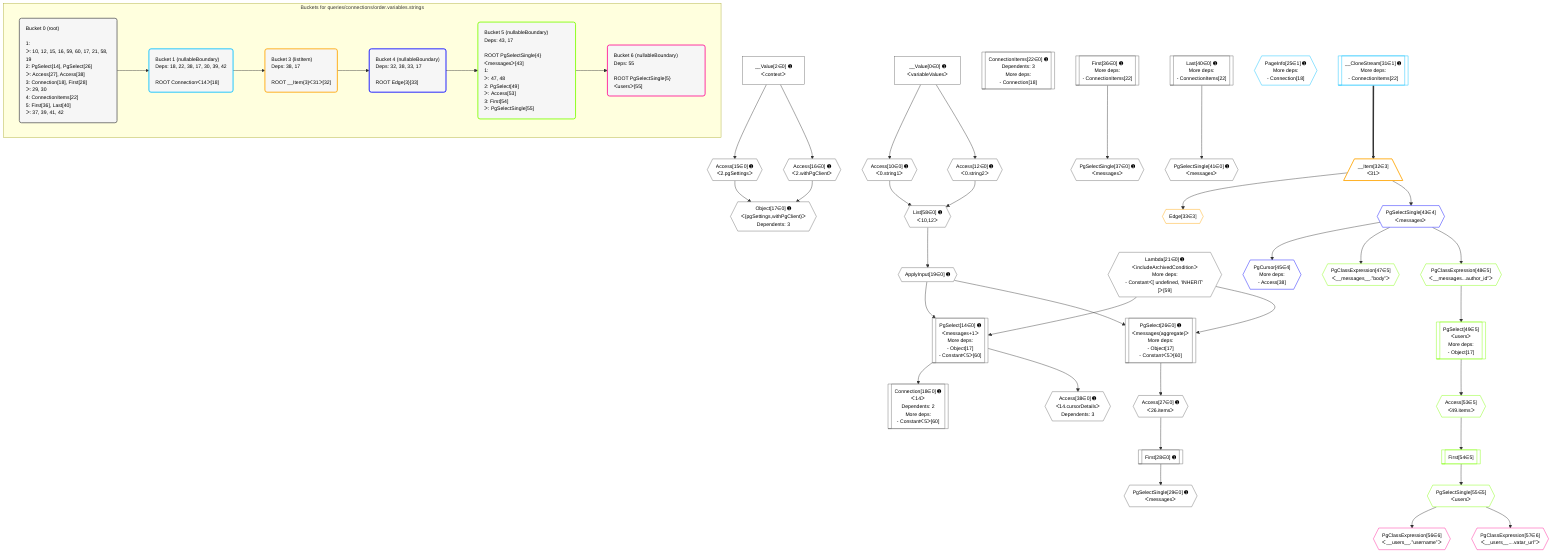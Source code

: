 %%{init: {'themeVariables': { 'fontSize': '12px'}}}%%
graph TD
    classDef path fill:#eee,stroke:#000,color:#000
    classDef plan fill:#fff,stroke-width:1px,color:#000
    classDef itemplan fill:#fff,stroke-width:2px,color:#000
    classDef unbatchedplan fill:#dff,stroke-width:1px,color:#000
    classDef sideeffectplan fill:#fcc,stroke-width:2px,color:#000
    classDef bucket fill:#f6f6f6,color:#000,stroke-width:2px,text-align:left

    subgraph "Buckets for queries/connections/order.variables.strings"
    Bucket0("Bucket 0 (root)<br /><br />1: <br />ᐳ: 10, 12, 15, 16, 59, 60, 17, 21, 58, 19<br />2: PgSelect[14], PgSelect[26]<br />ᐳ: Access[27], Access[38]<br />3: Connection[18], First[28]<br />ᐳ: 29, 30<br />4: ConnectionItems[22]<br />5: First[36], Last[40]<br />ᐳ: 37, 39, 41, 42"):::bucket
    Bucket1("Bucket 1 (nullableBoundary)<br />Deps: 18, 22, 38, 17, 30, 39, 42<br /><br />ROOT Connectionᐸ14ᐳ[18]"):::bucket
    Bucket3("Bucket 3 (listItem)<br />Deps: 38, 17<br /><br />ROOT __Item{3}ᐸ31ᐳ[32]"):::bucket
    Bucket4("Bucket 4 (nullableBoundary)<br />Deps: 32, 38, 33, 17<br /><br />ROOT Edge{3}[33]"):::bucket
    Bucket5("Bucket 5 (nullableBoundary)<br />Deps: 43, 17<br /><br />ROOT PgSelectSingle{4}ᐸmessagesᐳ[43]<br />1: <br />ᐳ: 47, 48<br />2: PgSelect[49]<br />ᐳ: Access[53]<br />3: First[54]<br />ᐳ: PgSelectSingle[55]"):::bucket
    Bucket6("Bucket 6 (nullableBoundary)<br />Deps: 55<br /><br />ROOT PgSelectSingle{5}ᐸusersᐳ[55]"):::bucket
    end
    Bucket0 --> Bucket1
    Bucket1 --> Bucket3
    Bucket3 --> Bucket4
    Bucket4 --> Bucket5
    Bucket5 --> Bucket6

    %% plan dependencies
    PgSelect14[["PgSelect[14∈0] ➊<br />ᐸmessages+1ᐳ<br />More deps:<br />- Object[17]<br />- Constantᐸ5ᐳ[60]"]]:::plan
    ApplyInput19{{"ApplyInput[19∈0] ➊"}}:::plan
    Lambda21{{"Lambda[21∈0] ➊<br />ᐸincludeArchivedConditionᐳ<br />More deps:<br />- Constantᐸ[ undefined, 'INHERIT' ]ᐳ[59]"}}:::plan
    ApplyInput19 & Lambda21 --> PgSelect14
    PgSelect26[["PgSelect[26∈0] ➊<br />ᐸmessages(aggregate)ᐳ<br />More deps:<br />- Object[17]<br />- Constantᐸ5ᐳ[60]"]]:::plan
    ApplyInput19 & Lambda21 --> PgSelect26
    Object17{{"Object[17∈0] ➊<br />ᐸ{pgSettings,withPgClient}ᐳ<br />Dependents: 3"}}:::plan
    Access15{{"Access[15∈0] ➊<br />ᐸ2.pgSettingsᐳ"}}:::plan
    Access16{{"Access[16∈0] ➊<br />ᐸ2.withPgClientᐳ"}}:::plan
    Access15 & Access16 --> Object17
    Connection18[["Connection[18∈0] ➊<br />ᐸ14ᐳ<br />Dependents: 2<br />More deps:<br />- Constantᐸ5ᐳ[60]"]]:::plan
    PgSelect14 --> Connection18
    List58{{"List[58∈0] ➊<br />ᐸ10,12ᐳ"}}:::plan
    Access10{{"Access[10∈0] ➊<br />ᐸ0.string1ᐳ"}}:::plan
    Access12{{"Access[12∈0] ➊<br />ᐸ0.string2ᐳ"}}:::plan
    Access10 & Access12 --> List58
    __Value0["__Value[0∈0] ➊<br />ᐸvariableValuesᐳ"]:::plan
    __Value0 --> Access10
    __Value0 --> Access12
    __Value2["__Value[2∈0] ➊<br />ᐸcontextᐳ"]:::plan
    __Value2 --> Access15
    __Value2 --> Access16
    List58 --> ApplyInput19
    ConnectionItems22[["ConnectionItems[22∈0] ➊<br />Dependents: 3<br />More deps:<br />- Connection[18]"]]:::plan
    Access27{{"Access[27∈0] ➊<br />ᐸ26.itemsᐳ"}}:::plan
    PgSelect26 --> Access27
    First28[["First[28∈0] ➊"]]:::plan
    Access27 --> First28
    PgSelectSingle29{{"PgSelectSingle[29∈0] ➊<br />ᐸmessagesᐳ"}}:::plan
    First28 --> PgSelectSingle29
    First36[["First[36∈0] ➊<br />More deps:<br />- ConnectionItems[22]"]]:::plan
    PgSelectSingle37{{"PgSelectSingle[37∈0] ➊<br />ᐸmessagesᐳ"}}:::plan
    First36 --> PgSelectSingle37
    Access38{{"Access[38∈0] ➊<br />ᐸ14.cursorDetailsᐳ<br />Dependents: 3"}}:::plan
    PgSelect14 --> Access38
    Last40[["Last[40∈0] ➊<br />More deps:<br />- ConnectionItems[22]"]]:::plan
    PgSelectSingle41{{"PgSelectSingle[41∈0] ➊<br />ᐸmessagesᐳ"}}:::plan
    Last40 --> PgSelectSingle41
    PageInfo25{{"PageInfo[25∈1] ➊<br />More deps:<br />- Connection[18]"}}:::plan
    __CloneStream31[["__CloneStream[31∈1] ➊<br />More deps:<br />- ConnectionItems[22]"]]:::plan
    __Item32[/"__Item[32∈3]<br />ᐸ31ᐳ"\]:::itemplan
    __CloneStream31 ==> __Item32
    Edge33{{"Edge[33∈3]"}}:::plan
    __Item32 --> Edge33
    PgCursor45{{"PgCursor[45∈4]<br />More deps:<br />- Access[38]"}}:::plan
    PgSelectSingle43{{"PgSelectSingle[43∈4]<br />ᐸmessagesᐳ"}}:::plan
    PgSelectSingle43 --> PgCursor45
    __Item32 --> PgSelectSingle43
    PgSelect49[["PgSelect[49∈5]<br />ᐸusersᐳ<br />More deps:<br />- Object[17]"]]:::plan
    PgClassExpression48{{"PgClassExpression[48∈5]<br />ᐸ__messages...author_id”ᐳ"}}:::plan
    PgClassExpression48 --> PgSelect49
    PgClassExpression47{{"PgClassExpression[47∈5]<br />ᐸ__messages__.”body”ᐳ"}}:::plan
    PgSelectSingle43 --> PgClassExpression47
    PgSelectSingle43 --> PgClassExpression48
    Access53{{"Access[53∈5]<br />ᐸ49.itemsᐳ"}}:::plan
    PgSelect49 --> Access53
    First54[["First[54∈5]"]]:::plan
    Access53 --> First54
    PgSelectSingle55{{"PgSelectSingle[55∈5]<br />ᐸusersᐳ"}}:::plan
    First54 --> PgSelectSingle55
    PgClassExpression56{{"PgClassExpression[56∈6]<br />ᐸ__users__.”username”ᐳ"}}:::plan
    PgSelectSingle55 --> PgClassExpression56
    PgClassExpression57{{"PgClassExpression[57∈6]<br />ᐸ__users__....vatar_url”ᐳ"}}:::plan
    PgSelectSingle55 --> PgClassExpression57

    %% define steps
    classDef bucket0 stroke:#696969
    class Bucket0,__Value0,__Value2,Access10,Access12,PgSelect14,Access15,Access16,Object17,Connection18,ApplyInput19,Lambda21,ConnectionItems22,PgSelect26,Access27,First28,PgSelectSingle29,First36,PgSelectSingle37,Access38,Last40,PgSelectSingle41,List58 bucket0
    classDef bucket1 stroke:#00bfff
    class Bucket1,PageInfo25,__CloneStream31 bucket1
    classDef bucket3 stroke:#ffa500
    class Bucket3,__Item32,Edge33 bucket3
    classDef bucket4 stroke:#0000ff
    class Bucket4,PgSelectSingle43,PgCursor45 bucket4
    classDef bucket5 stroke:#7fff00
    class Bucket5,PgClassExpression47,PgClassExpression48,PgSelect49,Access53,First54,PgSelectSingle55 bucket5
    classDef bucket6 stroke:#ff1493
    class Bucket6,PgClassExpression56,PgClassExpression57 bucket6